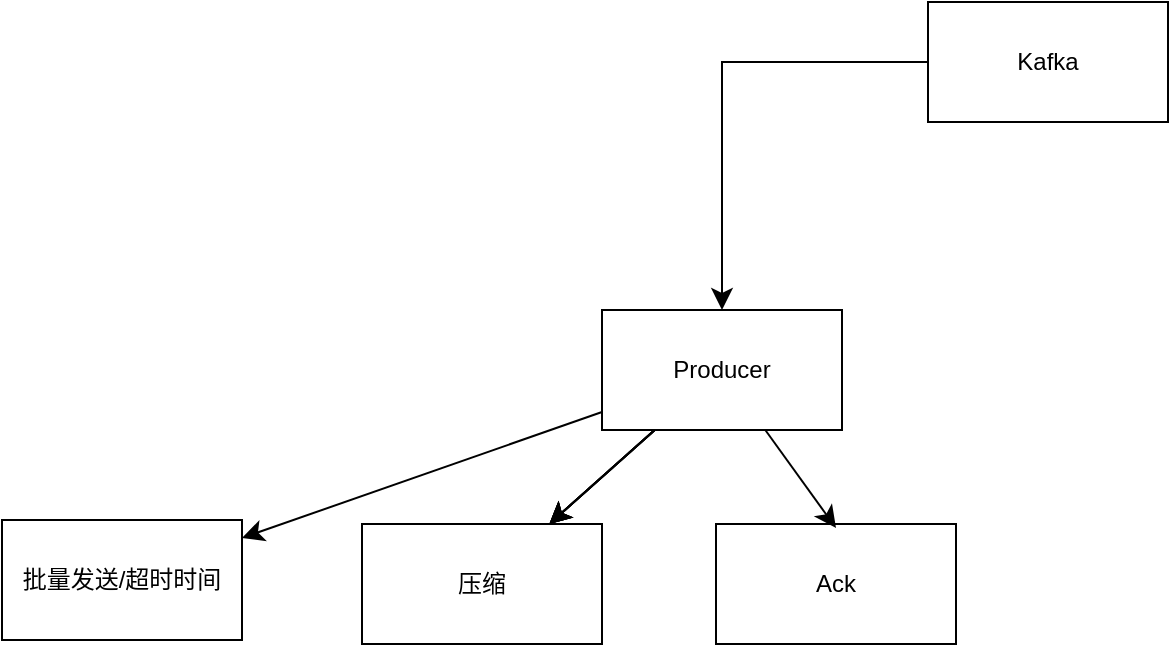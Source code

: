 <mxfile version="24.7.13">
  <diagram name="第 1 页" id="gDm6GMBa6TNTn3TDPK2a">
    <mxGraphModel dx="1999" dy="1235" grid="0" gridSize="10" guides="1" tooltips="1" connect="1" arrows="1" fold="1" page="0" pageScale="1" pageWidth="827" pageHeight="1169" math="0" shadow="0">
      <root>
        <mxCell id="0" />
        <mxCell id="1" parent="0" />
        <mxCell id="-vvpCeBqaWbM-THnjO_q-2" style="edgeStyle=orthogonalEdgeStyle;rounded=0;orthogonalLoop=1;jettySize=auto;html=1;fontSize=12;startSize=8;endSize=8;entryX=0.5;entryY=0;entryDx=0;entryDy=0;" edge="1" parent="1" source="-vvpCeBqaWbM-THnjO_q-1" target="-vvpCeBqaWbM-THnjO_q-3">
          <mxGeometry relative="1" as="geometry">
            <mxPoint x="-20.5" y="146.5" as="targetPoint" />
          </mxGeometry>
        </mxCell>
        <mxCell id="-vvpCeBqaWbM-THnjO_q-1" value="Kafka" style="rounded=0;whiteSpace=wrap;html=1;" vertex="1" parent="1">
          <mxGeometry x="-217" y="-62" width="120" height="60" as="geometry" />
        </mxCell>
        <mxCell id="-vvpCeBqaWbM-THnjO_q-5" value="" style="edgeStyle=none;curved=1;rounded=0;orthogonalLoop=1;jettySize=auto;html=1;fontSize=12;startSize=8;endSize=8;" edge="1" parent="1" source="-vvpCeBqaWbM-THnjO_q-3" target="-vvpCeBqaWbM-THnjO_q-4">
          <mxGeometry relative="1" as="geometry" />
        </mxCell>
        <mxCell id="-vvpCeBqaWbM-THnjO_q-7" value="" style="edgeStyle=none;curved=1;rounded=0;orthogonalLoop=1;jettySize=auto;html=1;fontSize=12;startSize=8;endSize=8;" edge="1" parent="1" source="-vvpCeBqaWbM-THnjO_q-3" target="-vvpCeBqaWbM-THnjO_q-6">
          <mxGeometry relative="1" as="geometry" />
        </mxCell>
        <mxCell id="-vvpCeBqaWbM-THnjO_q-8" value="" style="edgeStyle=none;curved=1;rounded=0;orthogonalLoop=1;jettySize=auto;html=1;fontSize=12;startSize=8;endSize=8;" edge="1" parent="1" source="-vvpCeBqaWbM-THnjO_q-3" target="-vvpCeBqaWbM-THnjO_q-6">
          <mxGeometry relative="1" as="geometry" />
        </mxCell>
        <mxCell id="-vvpCeBqaWbM-THnjO_q-9" value="" style="edgeStyle=none;curved=1;rounded=0;orthogonalLoop=1;jettySize=auto;html=1;fontSize=12;startSize=8;endSize=8;" edge="1" parent="1" source="-vvpCeBqaWbM-THnjO_q-3" target="-vvpCeBqaWbM-THnjO_q-6">
          <mxGeometry relative="1" as="geometry" />
        </mxCell>
        <mxCell id="-vvpCeBqaWbM-THnjO_q-10" value="" style="edgeStyle=none;curved=1;rounded=0;orthogonalLoop=1;jettySize=auto;html=1;fontSize=12;startSize=8;endSize=8;" edge="1" parent="1" source="-vvpCeBqaWbM-THnjO_q-3" target="-vvpCeBqaWbM-THnjO_q-6">
          <mxGeometry relative="1" as="geometry" />
        </mxCell>
        <mxCell id="-vvpCeBqaWbM-THnjO_q-3" value="Producer" style="whiteSpace=wrap;html=1;" vertex="1" parent="1">
          <mxGeometry x="-380" y="92" width="120" height="60" as="geometry" />
        </mxCell>
        <mxCell id="-vvpCeBqaWbM-THnjO_q-4" value="批量发送/超时时间" style="whiteSpace=wrap;html=1;" vertex="1" parent="1">
          <mxGeometry x="-680" y="197" width="120" height="60" as="geometry" />
        </mxCell>
        <mxCell id="-vvpCeBqaWbM-THnjO_q-6" value="压缩" style="whiteSpace=wrap;html=1;" vertex="1" parent="1">
          <mxGeometry x="-500" y="199" width="120" height="60" as="geometry" />
        </mxCell>
        <mxCell id="-vvpCeBqaWbM-THnjO_q-11" value="Ack" style="whiteSpace=wrap;html=1;" vertex="1" parent="1">
          <mxGeometry x="-323" y="199" width="120" height="60" as="geometry" />
        </mxCell>
        <mxCell id="-vvpCeBqaWbM-THnjO_q-13" style="edgeStyle=none;curved=1;rounded=0;orthogonalLoop=1;jettySize=auto;html=1;fontSize=12;startSize=8;endSize=8;" edge="1" parent="1" source="-vvpCeBqaWbM-THnjO_q-3">
          <mxGeometry relative="1" as="geometry">
            <mxPoint x="-263" y="201" as="targetPoint" />
          </mxGeometry>
        </mxCell>
      </root>
    </mxGraphModel>
  </diagram>
</mxfile>
